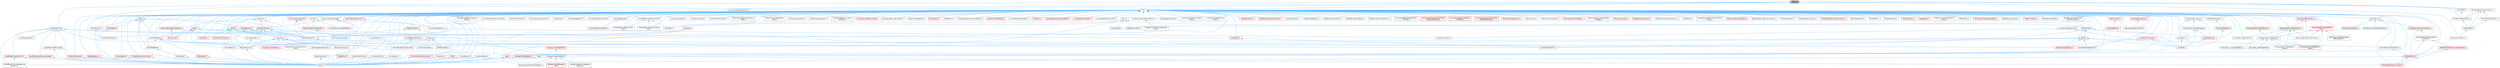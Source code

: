digraph "Folder.h"
{
 // INTERACTIVE_SVG=YES
 // LATEX_PDF_SIZE
  bgcolor="transparent";
  edge [fontname=Helvetica,fontsize=10,labelfontname=Helvetica,labelfontsize=10];
  node [fontname=Helvetica,fontsize=10,shape=box,height=0.2,width=0.4];
  Node1 [id="Node000001",label="Folder.h",height=0.2,width=0.4,color="gray40", fillcolor="grey60", style="filled", fontcolor="black",tooltip=" "];
  Node1 -> Node2 [id="edge1_Node000001_Node000002",dir="back",color="steelblue1",style="solid",tooltip=" "];
  Node2 [id="Node000002",label="Actor.h",height=0.2,width=0.4,color="grey40", fillcolor="white", style="filled",URL="$d0/d43/Actor_8h.html",tooltip=" "];
  Node2 -> Node3 [id="edge2_Node000002_Node000003",dir="back",color="steelblue1",style="solid",tooltip=" "];
  Node3 [id="Node000003",label="AbilityTask_SpawnActor.h",height=0.2,width=0.4,color="grey40", fillcolor="white", style="filled",URL="$dc/d97/AbilityTask__SpawnActor_8h.html",tooltip=" "];
  Node2 -> Node4 [id="edge3_Node000002_Node000004",dir="back",color="steelblue1",style="solid",tooltip=" "];
  Node4 [id="Node000004",label="ActorDescContainerInstance\lCollection.h",height=0.2,width=0.4,color="grey40", fillcolor="white", style="filled",URL="$df/d80/ActorDescContainerInstanceCollection_8h.html",tooltip=" "];
  Node4 -> Node5 [id="edge4_Node000004_Node000005",dir="back",color="steelblue1",style="solid",tooltip=" "];
  Node5 [id="Node000005",label="WorldPartition.h",height=0.2,width=0.4,color="red", fillcolor="#FFF0F0", style="filled",URL="$de/d1e/WorldPartition_8h.html",tooltip=" "];
  Node5 -> Node13 [id="edge5_Node000005_Node000013",dir="back",color="steelblue1",style="solid",tooltip=" "];
  Node13 [id="Node000013",label="WorldPartitionLevelStreaming\lDynamic.h",height=0.2,width=0.4,color="grey40", fillcolor="white", style="filled",URL="$d4/d21/WorldPartitionLevelStreamingDynamic_8h.html",tooltip=" "];
  Node5 -> Node14 [id="edge6_Node000005_Node000014",dir="back",color="steelblue1",style="solid",tooltip=" "];
  Node14 [id="Node000014",label="WorldPartitionRuntimeHash.h",height=0.2,width=0.4,color="red", fillcolor="#FFF0F0", style="filled",URL="$d9/df1/WorldPartitionRuntimeHash_8h.html",tooltip=" "];
  Node4 -> Node23 [id="edge7_Node000004_Node000023",dir="back",color="steelblue1",style="solid",tooltip=" "];
  Node23 [id="Node000023",label="WorldPartitionStreamingGeneration.h",height=0.2,width=0.4,color="red", fillcolor="#FFF0F0", style="filled",URL="$d6/dc5/WorldPartitionStreamingGeneration_8h.html",tooltip=" "];
  Node23 -> Node5 [id="edge8_Node000023_Node000005",dir="back",color="steelblue1",style="solid",tooltip=" "];
  Node23 -> Node14 [id="edge9_Node000023_Node000014",dir="back",color="steelblue1",style="solid",tooltip=" "];
  Node2 -> Node25 [id="edge10_Node000002_Node000025",dir="back",color="steelblue1",style="solid",tooltip=" "];
  Node25 [id="Node000025",label="ActorDescList.h",height=0.2,width=0.4,color="grey40", fillcolor="white", style="filled",URL="$d7/da2/ActorDescList_8h.html",tooltip=" "];
  Node25 -> Node26 [id="edge11_Node000025_Node000026",dir="back",color="steelblue1",style="solid",tooltip=" "];
  Node26 [id="Node000026",label="ActorDescContainer.h",height=0.2,width=0.4,color="red", fillcolor="#FFF0F0", style="filled",URL="$de/df0/ActorDescContainer_8h.html",tooltip=" "];
  Node25 -> Node30 [id="edge12_Node000025_Node000030",dir="back",color="steelblue1",style="solid",tooltip=" "];
  Node30 [id="Node000030",label="ActorDescContainerInstance.h",height=0.2,width=0.4,color="red", fillcolor="#FFF0F0", style="filled",URL="$d0/dd1/ActorDescContainerInstance_8h.html",tooltip=" "];
  Node30 -> Node4 [id="edge13_Node000030_Node000004",dir="back",color="steelblue1",style="solid",tooltip=" "];
  Node30 -> Node5 [id="edge14_Node000030_Node000005",dir="back",color="steelblue1",style="solid",tooltip=" "];
  Node25 -> Node34 [id="edge15_Node000025_Node000034",dir="back",color="steelblue1",style="solid",tooltip=" "];
  Node34 [id="Node000034",label="WorldPartitionClassDescRegistry.h",height=0.2,width=0.4,color="grey40", fillcolor="white", style="filled",URL="$d6/d40/WorldPartitionClassDescRegistry_8h.html",tooltip=" "];
  Node25 -> Node14 [id="edge16_Node000025_Node000014",dir="back",color="steelblue1",style="solid",tooltip=" "];
  Node2 -> Node35 [id="edge17_Node000002_Node000035",dir="back",color="steelblue1",style="solid",tooltip=" "];
  Node35 [id="Node000035",label="ActorDragDropOp.h",height=0.2,width=0.4,color="grey40", fillcolor="white", style="filled",URL="$dd/d1a/ActorDragDropOp_8h.html",tooltip=" "];
  Node35 -> Node36 [id="edge18_Node000035_Node000036",dir="back",color="steelblue1",style="solid",tooltip=" "];
  Node36 [id="Node000036",label="ActorDragDropGraphEdOp.h",height=0.2,width=0.4,color="grey40", fillcolor="white", style="filled",URL="$d0/d9b/ActorDragDropGraphEdOp_8h.html",tooltip=" "];
  Node2 -> Node37 [id="edge19_Node000002_Node000037",dir="back",color="steelblue1",style="solid",tooltip=" "];
  Node37 [id="Node000037",label="ActorElementEditorCopyAnd\lPaste.h",height=0.2,width=0.4,color="grey40", fillcolor="white", style="filled",URL="$d8/dc2/ActorElementEditorCopyAndPaste_8h.html",tooltip=" "];
  Node2 -> Node38 [id="edge20_Node000002_Node000038",dir="back",color="steelblue1",style="solid",tooltip=" "];
  Node38 [id="Node000038",label="AmbientSound.h",height=0.2,width=0.4,color="grey40", fillcolor="white", style="filled",URL="$dd/d28/AmbientSound_8h.html",tooltip=" "];
  Node38 -> Node39 [id="edge21_Node000038_Node000039",dir="back",color="steelblue1",style="solid",tooltip=" "];
  Node39 [id="Node000039",label="Engine.h",height=0.2,width=0.4,color="grey40", fillcolor="white", style="filled",URL="$d1/d34/Public_2Engine_8h.html",tooltip=" "];
  Node2 -> Node40 [id="edge22_Node000002_Node000040",dir="back",color="steelblue1",style="solid",tooltip=" "];
  Node40 [id="Node000040",label="AnimationEditorPreviewActor.h",height=0.2,width=0.4,color="grey40", fillcolor="white", style="filled",URL="$dc/d52/AnimationEditorPreviewActor_8h.html",tooltip=" "];
  Node2 -> Node41 [id="edge23_Node000002_Node000041",dir="back",color="steelblue1",style="solid",tooltip=" "];
  Node41 [id="Node000041",label="BandwidthTestActor.h",height=0.2,width=0.4,color="grey40", fillcolor="white", style="filled",URL="$d9/ddf/BandwidthTestActor_8h.html",tooltip=" "];
  Node2 -> Node42 [id="edge24_Node000002_Node000042",dir="back",color="steelblue1",style="solid",tooltip=" "];
  Node42 [id="Node000042",label="BoundsCopyComponent.h",height=0.2,width=0.4,color="grey40", fillcolor="white", style="filled",URL="$d2/d10/BoundsCopyComponent_8h.html",tooltip=" "];
  Node2 -> Node43 [id="edge25_Node000002_Node000043",dir="back",color="steelblue1",style="solid",tooltip=" "];
  Node43 [id="Node000043",label="Brush.h",height=0.2,width=0.4,color="grey40", fillcolor="white", style="filled",URL="$dc/d90/Brush_8h.html",tooltip=" "];
  Node43 -> Node44 [id="edge26_Node000043_Node000044",dir="back",color="steelblue1",style="solid",tooltip=" "];
  Node44 [id="Node000044",label="BrushShape.h",height=0.2,width=0.4,color="grey40", fillcolor="white", style="filled",URL="$d3/d8e/BrushShape_8h.html",tooltip=" "];
  Node43 -> Node45 [id="edge27_Node000043_Node000045",dir="back",color="steelblue1",style="solid",tooltip=" "];
  Node45 [id="Node000045",label="DlgReferenceTree.h",height=0.2,width=0.4,color="grey40", fillcolor="white", style="filled",URL="$db/dd3/DlgReferenceTree_8h.html",tooltip=" "];
  Node43 -> Node46 [id="edge28_Node000043_Node000046",dir="back",color="steelblue1",style="solid",tooltip=" "];
  Node46 [id="Node000046",label="EditorEngine.h",height=0.2,width=0.4,color="grey40", fillcolor="white", style="filled",URL="$da/d0c/EditorEngine_8h.html",tooltip=" "];
  Node46 -> Node47 [id="edge29_Node000046_Node000047",dir="back",color="steelblue1",style="solid",tooltip=" "];
  Node47 [id="Node000047",label="BookMarkTypeActions.h",height=0.2,width=0.4,color="red", fillcolor="#FFF0F0", style="filled",URL="$d0/d2f/BookMarkTypeActions_8h.html",tooltip=" "];
  Node46 -> Node49 [id="edge30_Node000046_Node000049",dir="back",color="steelblue1",style="solid",tooltip=" "];
  Node49 [id="Node000049",label="Editor.h",height=0.2,width=0.4,color="red", fillcolor="#FFF0F0", style="filled",URL="$de/d6e/Editor_8h.html",tooltip=" "];
  Node49 -> Node47 [id="edge31_Node000049_Node000047",dir="back",color="steelblue1",style="solid",tooltip=" "];
  Node49 -> Node144 [id="edge32_Node000049_Node000144",dir="back",color="steelblue1",style="solid",tooltip=" "];
  Node144 [id="Node000144",label="DisplayClusterObjectRef.h",height=0.2,width=0.4,color="red", fillcolor="#FFF0F0", style="filled",URL="$d9/d87/DisplayClusterObjectRef_8h.html",tooltip=" "];
  Node144 -> Node147 [id="edge33_Node000144_Node000147",dir="back",color="steelblue1",style="solid",tooltip=" "];
  Node147 [id="Node000147",label="DisplayClusterRootActor.h",height=0.2,width=0.4,color="grey40", fillcolor="white", style="filled",URL="$d0/d41/DisplayClusterRootActor_8h.html",tooltip=" "];
  Node147 -> Node148 [id="edge34_Node000147_Node000148",dir="back",color="steelblue1",style="solid",tooltip=" "];
  Node148 [id="Node000148",label="DisplayClusterMoviePipeline\lSettings.h",height=0.2,width=0.4,color="grey40", fillcolor="white", style="filled",URL="$d7/d56/DisplayClusterMoviePipelineSettings_8h.html",tooltip=" "];
  Node147 -> Node149 [id="edge35_Node000147_Node000149",dir="back",color="steelblue1",style="solid",tooltip=" "];
  Node149 [id="Node000149",label="DisplayClusterViewportHelpers.h",height=0.2,width=0.4,color="grey40", fillcolor="white", style="filled",URL="$d6/d8b/DisplayClusterViewportHelpers_8h.html",tooltip=" "];
  Node147 -> Node150 [id="edge36_Node000147_Node000150",dir="back",color="steelblue1",style="solid",tooltip=" "];
  Node150 [id="Node000150",label="IDisplayClusterBlueprint\lAPI.h",height=0.2,width=0.4,color="red", fillcolor="#FFF0F0", style="filled",URL="$d6/dd6/IDisplayClusterBlueprintAPI_8h.html",tooltip=" "];
  Node49 -> Node183 [id="edge37_Node000049_Node000183",dir="back",color="steelblue1",style="solid",tooltip=" "];
  Node183 [id="Node000183",label="ExportTextDragDropOp.h",height=0.2,width=0.4,color="grey40", fillcolor="white", style="filled",URL="$de/d5c/ExportTextDragDropOp_8h.html",tooltip=" "];
  Node49 -> Node184 [id="edge38_Node000049_Node000184",dir="back",color="steelblue1",style="solid",tooltip=" "];
  Node184 [id="Node000184",label="ExternalDirtyActorsTracker.h",height=0.2,width=0.4,color="grey40", fillcolor="white", style="filled",URL="$db/d89/ExternalDirtyActorsTracker_8h.html",tooltip=" "];
  Node184 -> Node5 [id="edge39_Node000184_Node000005",dir="back",color="steelblue1",style="solid",tooltip=" "];
  Node49 -> Node185 [id="edge40_Node000049_Node000185",dir="back",color="steelblue1",style="solid",tooltip=" "];
  Node185 [id="Node000185",label="GameModeInfoCustomizer.h",height=0.2,width=0.4,color="grey40", fillcolor="white", style="filled",URL="$d5/df3/GameModeInfoCustomizer_8h.html",tooltip=" "];
  Node49 -> Node159 [id="edge41_Node000049_Node000159",dir="back",color="steelblue1",style="solid",tooltip=" "];
  Node159 [id="Node000159",label="UnrealEd.h",height=0.2,width=0.4,color="grey40", fillcolor="white", style="filled",URL="$d2/d5f/UnrealEd_8h.html",tooltip=" "];
  Node49 -> Node182 [id="edge42_Node000049_Node000182",dir="back",color="steelblue1",style="solid",tooltip=" "];
  Node182 [id="Node000182",label="UnrealEdSharedPCH.h",height=0.2,width=0.4,color="grey40", fillcolor="white", style="filled",URL="$d1/de6/UnrealEdSharedPCH_8h.html",tooltip=" "];
  Node46 -> Node159 [id="edge43_Node000046_Node000159",dir="back",color="steelblue1",style="solid",tooltip=" "];
  Node46 -> Node265 [id="edge44_Node000046_Node000265",dir="back",color="steelblue1",style="solid",tooltip=" "];
  Node265 [id="Node000265",label="UnrealEdEngine.h",height=0.2,width=0.4,color="red", fillcolor="#FFF0F0", style="filled",URL="$d2/d51/UnrealEdEngine_8h.html",tooltip=" "];
  Node265 -> Node159 [id="edge45_Node000265_Node000159",dir="back",color="steelblue1",style="solid",tooltip=" "];
  Node46 -> Node182 [id="edge46_Node000046_Node000182",dir="back",color="steelblue1",style="solid",tooltip=" "];
  Node43 -> Node39 [id="edge47_Node000043_Node000039",dir="back",color="steelblue1",style="solid",tooltip=" "];
  Node43 -> Node267 [id="edge48_Node000043_Node000267",dir="back",color="steelblue1",style="solid",tooltip=" "];
  Node267 [id="Node000267",label="EngineSharedPCH.h",height=0.2,width=0.4,color="grey40", fillcolor="white", style="filled",URL="$dc/dbb/EngineSharedPCH_8h.html",tooltip=" "];
  Node267 -> Node182 [id="edge49_Node000267_Node000182",dir="back",color="steelblue1",style="solid",tooltip=" "];
  Node43 -> Node268 [id="edge50_Node000043_Node000268",dir="back",color="steelblue1",style="solid",tooltip=" "];
  Node268 [id="Node000268",label="Volume.h",height=0.2,width=0.4,color="red", fillcolor="#FFF0F0", style="filled",URL="$d1/dbd/Volume_8h.html",tooltip=" "];
  Node268 -> Node39 [id="edge51_Node000268_Node000039",dir="back",color="steelblue1",style="solid",tooltip=" "];
  Node268 -> Node267 [id="edge52_Node000268_Node000267",dir="back",color="steelblue1",style="solid",tooltip=" "];
  Node2 -> Node352 [id="edge53_Node000002_Node000352",dir="back",color="steelblue1",style="solid",tooltip=" "];
  Node352 [id="Node000352",label="CableActor.h",height=0.2,width=0.4,color="grey40", fillcolor="white", style="filled",URL="$dd/d5e/CableActor_8h.html",tooltip=" "];
  Node2 -> Node353 [id="edge54_Node000002_Node000353",dir="back",color="steelblue1",style="solid",tooltip=" "];
  Node353 [id="Node000353",label="CacheManagerActor.h",height=0.2,width=0.4,color="grey40", fillcolor="white", style="filled",URL="$d6/d22/CacheManagerActor_8h.html",tooltip=" "];
  Node2 -> Node354 [id="edge55_Node000002_Node000354",dir="back",color="steelblue1",style="solid",tooltip=" "];
  Node354 [id="Node000354",label="CameraActor.h",height=0.2,width=0.4,color="grey40", fillcolor="white", style="filled",URL="$d4/df4/CameraActor_8h.html",tooltip=" "];
  Node354 -> Node39 [id="edge56_Node000354_Node000039",dir="back",color="steelblue1",style="solid",tooltip=" "];
  Node2 -> Node355 [id="edge57_Node000002_Node000355",dir="back",color="steelblue1",style="solid",tooltip=" "];
  Node355 [id="Node000355",label="CameraShakeSourceActor.h",height=0.2,width=0.4,color="grey40", fillcolor="white", style="filled",URL="$d5/d92/CameraShakeSourceActor_8h.html",tooltip=" "];
  Node2 -> Node356 [id="edge58_Node000002_Node000356",dir="back",color="steelblue1",style="solid",tooltip=" "];
  Node356 [id="Node000356",label="ChaosDeformableCollisions\lActor.h",height=0.2,width=0.4,color="grey40", fillcolor="white", style="filled",URL="$d2/dce/ChaosDeformableCollisionsActor_8h.html",tooltip=" "];
  Node2 -> Node357 [id="edge59_Node000002_Node000357",dir="back",color="steelblue1",style="solid",tooltip=" "];
  Node357 [id="Node000357",label="ChaosDeformableConstraints\lActor.h",height=0.2,width=0.4,color="grey40", fillcolor="white", style="filled",URL="$d0/dd2/ChaosDeformableConstraintsActor_8h.html",tooltip=" "];
  Node2 -> Node358 [id="edge60_Node000002_Node000358",dir="back",color="steelblue1",style="solid",tooltip=" "];
  Node358 [id="Node000358",label="ChaosDeformableSolverActor.h",height=0.2,width=0.4,color="grey40", fillcolor="white", style="filled",URL="$d2/de9/ChaosDeformableSolverActor_8h.html",tooltip=" "];
  Node358 -> Node356 [id="edge61_Node000358_Node000356",dir="back",color="steelblue1",style="solid",tooltip=" "];
  Node358 -> Node357 [id="edge62_Node000358_Node000357",dir="back",color="steelblue1",style="solid",tooltip=" "];
  Node358 -> Node359 [id="edge63_Node000358_Node000359",dir="back",color="steelblue1",style="solid",tooltip=" "];
  Node359 [id="Node000359",label="FleshActor.h",height=0.2,width=0.4,color="grey40", fillcolor="white", style="filled",URL="$d1/d7e/FleshActor_8h.html",tooltip=" "];
  Node2 -> Node360 [id="edge64_Node000002_Node000360",dir="back",color="steelblue1",style="solid",tooltip=" "];
  Node360 [id="Node000360",label="Character.h",height=0.2,width=0.4,color="grey40", fillcolor="white", style="filled",URL="$db/dc7/Character_8h.html",tooltip=" "];
  Node360 -> Node361 [id="edge65_Node000360_Node000361",dir="back",color="steelblue1",style="solid",tooltip=" "];
  Node361 [id="Node000361",label="ArchVisCharacter.h",height=0.2,width=0.4,color="grey40", fillcolor="white", style="filled",URL="$d3/d2b/ArchVisCharacter_8h.html",tooltip=" "];
  Node360 -> Node362 [id="edge66_Node000360_Node000362",dir="back",color="steelblue1",style="solid",tooltip=" "];
  Node362 [id="Node000362",label="EQSTestingPawn.h",height=0.2,width=0.4,color="grey40", fillcolor="white", style="filled",URL="$de/d48/EQSTestingPawn_8h.html",tooltip=" "];
  Node360 -> Node363 [id="edge67_Node000360_Node000363",dir="back",color="steelblue1",style="solid",tooltip=" "];
  Node363 [id="Node000363",label="EngineMinimal.h",height=0.2,width=0.4,color="grey40", fillcolor="white", style="filled",URL="$d0/d2c/EngineMinimal_8h.html",tooltip=" "];
  Node363 -> Node39 [id="edge68_Node000363_Node000039",dir="back",color="steelblue1",style="solid",tooltip=" "];
  Node2 -> Node364 [id="edge69_Node000002_Node000364",dir="back",color="steelblue1",style="solid",tooltip=" "];
  Node364 [id="Node000364",label="CinematicExporter.h",height=0.2,width=0.4,color="grey40", fillcolor="white", style="filled",URL="$d8/d3d/CinematicExporter_8h.html",tooltip=" "];
  Node2 -> Node365 [id="edge70_Node000002_Node000365",dir="back",color="steelblue1",style="solid",tooltip=" "];
  Node365 [id="Node000365",label="ClusterUnionActor.h",height=0.2,width=0.4,color="grey40", fillcolor="white", style="filled",URL="$d5/d54/ClusterUnionActor_8h.html",tooltip=" "];
  Node2 -> Node366 [id="edge71_Node000002_Node000366",dir="back",color="steelblue1",style="solid",tooltip=" "];
  Node366 [id="Node000366",label="ComponentEditorUtils.h",height=0.2,width=0.4,color="grey40", fillcolor="white", style="filled",URL="$d0/d4b/ComponentEditorUtils_8h.html",tooltip=" "];
  Node366 -> Node367 [id="edge72_Node000366_Node000367",dir="back",color="steelblue1",style="solid",tooltip=" "];
  Node367 [id="Node000367",label="PackedLevelActor.h",height=0.2,width=0.4,color="grey40", fillcolor="white", style="filled",URL="$d7/dfa/PackedLevelActor_8h.html",tooltip=" "];
  Node366 -> Node159 [id="edge73_Node000366_Node000159",dir="back",color="steelblue1",style="solid",tooltip=" "];
  Node2 -> Node368 [id="edge74_Node000002_Node000368",dir="back",color="steelblue1",style="solid",tooltip=" "];
  Node368 [id="Node000368",label="ComponentVisualizer.h",height=0.2,width=0.4,color="grey40", fillcolor="white", style="filled",URL="$d3/d9b/ComponentVisualizer_8h.html",tooltip=" "];
  Node368 -> Node369 [id="edge75_Node000368_Node000369",dir="back",color="steelblue1",style="solid",tooltip=" "];
  Node369 [id="Node000369",label="ComponentVisualizerManager.h",height=0.2,width=0.4,color="grey40", fillcolor="white", style="filled",URL="$d5/d81/ComponentVisualizerManager_8h.html",tooltip=" "];
  Node369 -> Node159 [id="edge76_Node000369_Node000159",dir="back",color="steelblue1",style="solid",tooltip=" "];
  Node369 -> Node265 [id="edge77_Node000369_Node000265",dir="back",color="steelblue1",style="solid",tooltip=" "];
  Node368 -> Node159 [id="edge78_Node000368_Node000159",dir="back",color="steelblue1",style="solid",tooltip=" "];
  Node368 -> Node265 [id="edge79_Node000368_Node000265",dir="back",color="steelblue1",style="solid",tooltip=" "];
  Node2 -> Node370 [id="edge80_Node000002_Node000370",dir="back",color="steelblue1",style="solid",tooltip=" "];
  Node370 [id="Node000370",label="ControlPointMeshActor.h",height=0.2,width=0.4,color="grey40", fillcolor="white", style="filled",URL="$d8/db7/ControlPointMeshActor_8h.html",tooltip=" "];
  Node2 -> Node371 [id="edge81_Node000002_Node000371",dir="back",color="steelblue1",style="solid",tooltip=" "];
  Node371 [id="Node000371",label="Controller.h",height=0.2,width=0.4,color="grey40", fillcolor="white", style="filled",URL="$de/d4a/Controller_8h.html",tooltip=" "];
  Node371 -> Node372 [id="edge82_Node000371_Node000372",dir="back",color="steelblue1",style="solid",tooltip=" "];
  Node372 [id="Node000372",label="AIController.h",height=0.2,width=0.4,color="red", fillcolor="#FFF0F0", style="filled",URL="$d7/dd8/AIController_8h.html",tooltip=" "];
  Node371 -> Node363 [id="edge83_Node000371_Node000363",dir="back",color="steelblue1",style="solid",tooltip=" "];
  Node371 -> Node267 [id="edge84_Node000371_Node000267",dir="back",color="steelblue1",style="solid",tooltip=" "];
  Node371 -> Node375 [id="edge85_Node000371_Node000375",dir="back",color="steelblue1",style="solid",tooltip=" "];
  Node375 [id="Node000375",label="PlayerController.h",height=0.2,width=0.4,color="red", fillcolor="#FFF0F0", style="filled",URL="$db/db4/PlayerController_8h.html",tooltip=" "];
  Node375 -> Node760 [id="edge86_Node000375_Node000760",dir="back",color="steelblue1",style="solid",tooltip=" "];
  Node760 [id="Node000760",label="DemoNetDriver.h",height=0.2,width=0.4,color="grey40", fillcolor="white", style="filled",URL="$df/df9/DemoNetDriver_8h.html",tooltip=" "];
  Node375 -> Node363 [id="edge87_Node000375_Node000363",dir="back",color="steelblue1",style="solid",tooltip=" "];
  Node375 -> Node267 [id="edge88_Node000375_Node000267",dir="back",color="steelblue1",style="solid",tooltip=" "];
  Node375 -> Node761 [id="edge89_Node000375_Node000761",dir="back",color="steelblue1",style="solid",tooltip=" "];
  Node761 [id="Node000761",label="GameModeBase.h",height=0.2,width=0.4,color="grey40", fillcolor="white", style="filled",URL="$d2/d5b/GameModeBase_8h.html",tooltip=" "];
  Node761 -> Node363 [id="edge90_Node000761_Node000363",dir="back",color="steelblue1",style="solid",tooltip=" "];
  Node761 -> Node762 [id="edge91_Node000761_Node000762",dir="back",color="steelblue1",style="solid",tooltip=" "];
  Node762 [id="Node000762",label="GameMode.h",height=0.2,width=0.4,color="red", fillcolor="#FFF0F0", style="filled",URL="$d1/de8/GameMode_8h.html",tooltip=" "];
  Node762 -> Node39 [id="edge92_Node000762_Node000039",dir="back",color="steelblue1",style="solid",tooltip=" "];
  Node761 -> Node185 [id="edge93_Node000761_Node000185",dir="back",color="steelblue1",style="solid",tooltip=" "];
  Node761 -> Node764 [id="edge94_Node000761_Node000764",dir="back",color="steelblue1",style="solid",tooltip=" "];
  Node764 [id="Node000764",label="GameStateBase.h",height=0.2,width=0.4,color="grey40", fillcolor="white", style="filled",URL="$dd/db9/GameStateBase_8h.html",tooltip=" "];
  Node764 -> Node765 [id="edge95_Node000764_Node000765",dir="back",color="steelblue1",style="solid",tooltip=" "];
  Node765 [id="Node000765",label="GameState.h",height=0.2,width=0.4,color="grey40", fillcolor="white", style="filled",URL="$dc/db4/GameState_8h.html",tooltip=" "];
  Node765 -> Node39 [id="edge96_Node000765_Node000039",dir="back",color="steelblue1",style="solid",tooltip=" "];
  Node375 -> Node766 [id="edge97_Node000375_Node000766",dir="back",color="steelblue1",style="solid",tooltip=" "];
  Node766 [id="Node000766",label="GameplayStatics.h",height=0.2,width=0.4,color="grey40", fillcolor="white", style="filled",URL="$d9/dc8/GameplayStatics_8h.html",tooltip=" "];
  Node766 -> Node363 [id="edge98_Node000766_Node000363",dir="back",color="steelblue1",style="solid",tooltip=" "];
  Node2 -> Node768 [id="edge99_Node000002_Node000768",dir="back",color="steelblue1",style="solid",tooltip=" "];
  Node768 [id="Node000768",label="DecalActor.h",height=0.2,width=0.4,color="grey40", fillcolor="white", style="filled",URL="$d2/d2d/DecalActor_8h.html",tooltip=" "];
  Node768 -> Node39 [id="edge100_Node000768_Node000039",dir="back",color="steelblue1",style="solid",tooltip=" "];
  Node2 -> Node769 [id="edge101_Node000002_Node000769",dir="back",color="steelblue1",style="solid",tooltip=" "];
  Node769 [id="Node000769",label="DefaultLevelSequenceInstance\lData.h",height=0.2,width=0.4,color="grey40", fillcolor="white", style="filled",URL="$d0/d8b/DefaultLevelSequenceInstanceData_8h.html",tooltip=" "];
  Node2 -> Node760 [id="edge102_Node000002_Node000760",dir="back",color="steelblue1",style="solid",tooltip=" "];
  Node2 -> Node770 [id="edge103_Node000002_Node000770",dir="back",color="steelblue1",style="solid",tooltip=" "];
  Node770 [id="Node000770",label="DisplayClusterLightCardActor.h",height=0.2,width=0.4,color="grey40", fillcolor="white", style="filled",URL="$d5/dc7/DisplayClusterLightCardActor_8h.html",tooltip=" "];
  Node770 -> Node771 [id="edge104_Node000770_Node000771",dir="back",color="steelblue1",style="solid",tooltip=" "];
  Node771 [id="Node000771",label="DisplayClusterChromakeyCard\lActor.h",height=0.2,width=0.4,color="grey40", fillcolor="white", style="filled",URL="$d4/dc3/DisplayClusterChromakeyCardActor_8h.html",tooltip=" "];
  Node2 -> Node147 [id="edge105_Node000002_Node000147",dir="back",color="steelblue1",style="solid",tooltip=" "];
  Node2 -> Node772 [id="edge106_Node000002_Node000772",dir="back",color="steelblue1",style="solid",tooltip=" "];
  Node772 [id="Node000772",label="DisplayClusterTestPatterns\lActor.h",height=0.2,width=0.4,color="grey40", fillcolor="white", style="filled",URL="$d0/dac/DisplayClusterTestPatternsActor_8h.html",tooltip=" "];
  Node2 -> Node45 [id="edge107_Node000002_Node000045",dir="back",color="steelblue1",style="solid",tooltip=" "];
  Node2 -> Node773 [id="edge108_Node000002_Node000773",dir="back",color="steelblue1",style="solid",tooltip=" "];
  Node773 [id="Node000773",label="DocumentationActor.h",height=0.2,width=0.4,color="grey40", fillcolor="white", style="filled",URL="$d0/dc6/DocumentationActor_8h.html",tooltip=" "];
  Node2 -> Node774 [id="edge109_Node000002_Node000774",dir="back",color="steelblue1",style="solid",tooltip=" "];
  Node774 [id="Node000774",label="EditorActorSubsystem.h",height=0.2,width=0.4,color="grey40", fillcolor="white", style="filled",URL="$d8/db1/EditorActorSubsystem_8h.html",tooltip=" "];
  Node2 -> Node46 [id="edge110_Node000002_Node000046",dir="back",color="steelblue1",style="solid",tooltip=" "];
  Node2 -> Node775 [id="edge111_Node000002_Node000775",dir="back",color="steelblue1",style="solid",tooltip=" "];
  Node775 [id="Node000775",label="Emitter.h",height=0.2,width=0.4,color="grey40", fillcolor="white", style="filled",URL="$da/d24/Emitter_8h.html",tooltip=" "];
  Node775 -> Node776 [id="edge112_Node000775_Node000776",dir="back",color="steelblue1",style="solid",tooltip=" "];
  Node776 [id="Node000776",label="EmitterCameraLensEffectBase.h",height=0.2,width=0.4,color="grey40", fillcolor="white", style="filled",URL="$d5/d54/EmitterCameraLensEffectBase_8h.html",tooltip=" "];
  Node775 -> Node709 [id="edge113_Node000775_Node000709",dir="back",color="steelblue1",style="solid",tooltip=" "];
  Node709 [id="Node000709",label="ParticleSystemComponent.h",height=0.2,width=0.4,color="red", fillcolor="#FFF0F0", style="filled",URL="$d4/d17/ParticleSystemComponent_8h.html",tooltip=" "];
  Node709 -> Node363 [id="edge114_Node000709_Node000363",dir="back",color="steelblue1",style="solid",tooltip=" "];
  Node709 -> Node710 [id="edge115_Node000709_Node000710",dir="back",color="steelblue1",style="solid",tooltip=" "];
  Node710 [id="Node000710",label="ParticleEventManager.h",height=0.2,width=0.4,color="grey40", fillcolor="white", style="filled",URL="$dc/df9/ParticleEventManager_8h.html",tooltip=" "];
  Node2 -> Node363 [id="edge116_Node000002_Node000363",dir="back",color="steelblue1",style="solid",tooltip=" "];
  Node2 -> Node267 [id="edge117_Node000002_Node000267",dir="back",color="steelblue1",style="solid",tooltip=" "];
  Node2 -> Node283 [id="edge118_Node000002_Node000283",dir="back",color="steelblue1",style="solid",tooltip=" "];
  Node283 [id="Node000283",label="EngineUtils.h",height=0.2,width=0.4,color="grey40", fillcolor="white", style="filled",URL="$d4/d61/EngineUtils_8h.html",tooltip=" "];
  Node283 -> Node284 [id="edge119_Node000283_Node000284",dir="back",color="steelblue1",style="solid",tooltip=" "];
  Node284 [id="Node000284",label="DisplayClusterHelpers.h",height=0.2,width=0.4,color="red", fillcolor="#FFF0F0", style="filled",URL="$da/dda/DisplayClusterHelpers_8h.html",tooltip=" "];
  Node283 -> Node144 [id="edge120_Node000283_Node000144",dir="back",color="steelblue1",style="solid",tooltip=" "];
  Node283 -> Node39 [id="edge121_Node000283_Node000039",dir="back",color="steelblue1",style="solid",tooltip=" "];
  Node283 -> Node286 [id="edge122_Node000283_Node000286",dir="back",color="steelblue1",style="solid",tooltip=" "];
  Node286 [id="Node000286",label="IDisplayClusterDisplayDevice\lProxy.h",height=0.2,width=0.4,color="grey40", fillcolor="white", style="filled",URL="$dd/d48/IDisplayClusterDisplayDeviceProxy_8h.html",tooltip=" "];
  Node283 -> Node287 [id="edge123_Node000283_Node000287",dir="back",color="steelblue1",style="solid",tooltip=" "];
  Node287 [id="Node000287",label="LandscapeSplineProxies.h",height=0.2,width=0.4,color="grey40", fillcolor="white", style="filled",URL="$d6/d6f/LandscapeSplineProxies_8h.html",tooltip=" "];
  Node283 -> Node288 [id="edge124_Node000283_Node000288",dir="back",color="steelblue1",style="solid",tooltip=" "];
  Node288 [id="Node000288",label="PawnIterator.h",height=0.2,width=0.4,color="grey40", fillcolor="white", style="filled",URL="$d3/d9c/PawnIterator_8h.html",tooltip=" "];
  Node283 -> Node289 [id="edge125_Node000283_Node000289",dir="back",color="steelblue1",style="solid",tooltip=" "];
  Node289 [id="Node000289",label="Texture2DArray.cpp",height=0.2,width=0.4,color="grey40", fillcolor="white", style="filled",URL="$d7/d13/Texture2DArray_8cpp.html",tooltip=" "];
  Node2 -> Node777 [id="edge126_Node000002_Node000777",dir="back",color="steelblue1",style="solid",tooltip=" "];
  Node777 [id="Node000777",label="EnvQueryGenerator_Actors\lOfClass.h",height=0.2,width=0.4,color="grey40", fillcolor="white", style="filled",URL="$d7/d2e/EnvQueryGenerator__ActorsOfClass_8h.html",tooltip=" "];
  Node2 -> Node183 [id="edge127_Node000002_Node000183",dir="back",color="steelblue1",style="solid",tooltip=" "];
  Node2 -> Node184 [id="edge128_Node000002_Node000184",dir="back",color="steelblue1",style="solid",tooltip=" "];
  Node2 -> Node359 [id="edge129_Node000002_Node000359",dir="back",color="steelblue1",style="solid",tooltip=" "];
  Node2 -> Node761 [id="edge130_Node000002_Node000761",dir="back",color="steelblue1",style="solid",tooltip=" "];
  Node2 -> Node778 [id="edge131_Node000002_Node000778",dir="back",color="steelblue1",style="solid",tooltip=" "];
  Node778 [id="Node000778",label="GameSession.h",height=0.2,width=0.4,color="grey40", fillcolor="white", style="filled",URL="$d1/d7f/GameSession_8h.html",tooltip=" "];
  Node778 -> Node39 [id="edge132_Node000778_Node000039",dir="back",color="steelblue1",style="solid",tooltip=" "];
  Node2 -> Node764 [id="edge133_Node000002_Node000764",dir="back",color="steelblue1",style="solid",tooltip=" "];
  Node2 -> Node779 [id="edge134_Node000002_Node000779",dir="back",color="steelblue1",style="solid",tooltip=" "];
  Node779 [id="Node000779",label="GameplayAbilityTargetActor.h",height=0.2,width=0.4,color="grey40", fillcolor="white", style="filled",URL="$d7/d35/GameplayAbilityTargetActor_8h.html",tooltip=" "];
  Node779 -> Node780 [id="edge135_Node000779_Node000780",dir="back",color="steelblue1",style="solid",tooltip=" "];
  Node780 [id="Node000780",label="AbilityTask_VisualizeTargeting.h",height=0.2,width=0.4,color="grey40", fillcolor="white", style="filled",URL="$df/dbd/AbilityTask__VisualizeTargeting_8h.html",tooltip=" "];
  Node779 -> Node781 [id="edge136_Node000779_Node000781",dir="back",color="steelblue1",style="solid",tooltip=" "];
  Node781 [id="Node000781",label="AbilityTask_WaitTargetData.h",height=0.2,width=0.4,color="grey40", fillcolor="white", style="filled",URL="$d2/d40/AbilityTask__WaitTargetData_8h.html",tooltip=" "];
  Node779 -> Node782 [id="edge137_Node000779_Node000782",dir="back",color="steelblue1",style="solid",tooltip=" "];
  Node782 [id="Node000782",label="GameplayAbilityTargetActor\l_Radius.h",height=0.2,width=0.4,color="grey40", fillcolor="white", style="filled",URL="$da/d31/GameplayAbilityTargetActor__Radius_8h.html",tooltip=" "];
  Node779 -> Node783 [id="edge138_Node000779_Node000783",dir="back",color="steelblue1",style="solid",tooltip=" "];
  Node783 [id="Node000783",label="GameplayAbilityTargetActor\l_Trace.h",height=0.2,width=0.4,color="red", fillcolor="#FFF0F0", style="filled",URL="$d6/d1b/GameplayAbilityTargetActor__Trace_8h.html",tooltip=" "];
  Node2 -> Node787 [id="edge139_Node000002_Node000787",dir="back",color="steelblue1",style="solid",tooltip=" "];
  Node787 [id="Node000787",label="GameplayAbilityTargetData\lFilter.h",height=0.2,width=0.4,color="red", fillcolor="#FFF0F0", style="filled",URL="$d5/d2f/GameplayAbilityTargetDataFilter_8h.html",tooltip=" "];
  Node787 -> Node788 [id="edge140_Node000787_Node000788",dir="back",color="steelblue1",style="solid",tooltip=" "];
  Node788 [id="Node000788",label="AbilityAsync_WaitGameplay\lEffectApplied.h",height=0.2,width=0.4,color="grey40", fillcolor="white", style="filled",URL="$dd/d1a/AbilityAsync__WaitGameplayEffectApplied_8h.html",tooltip=" "];
  Node787 -> Node789 [id="edge141_Node000787_Node000789",dir="back",color="steelblue1",style="solid",tooltip=" "];
  Node789 [id="Node000789",label="AbilitySystemBlueprintLibrary.h",height=0.2,width=0.4,color="grey40", fillcolor="white", style="filled",URL="$d5/dd6/AbilitySystemBlueprintLibrary_8h.html",tooltip=" "];
  Node787 -> Node779 [id="edge142_Node000787_Node000779",dir="back",color="steelblue1",style="solid",tooltip=" "];
  Node787 -> Node783 [id="edge143_Node000787_Node000783",dir="back",color="steelblue1",style="solid",tooltip=" "];
  Node2 -> Node793 [id="edge144_Node000002_Node000793",dir="back",color="steelblue1",style="solid",tooltip=" "];
  Node793 [id="Node000793",label="GameplayAbilityTargetTypes.h",height=0.2,width=0.4,color="red", fillcolor="#FFF0F0", style="filled",URL="$d8/dd1/GameplayAbilityTargetTypes_8h.html",tooltip=" "];
  Node793 -> Node789 [id="edge145_Node000793_Node000789",dir="back",color="steelblue1",style="solid",tooltip=" "];
  Node793 -> Node3 [id="edge146_Node000793_Node000003",dir="back",color="steelblue1",style="solid",tooltip=" "];
  Node793 -> Node779 [id="edge147_Node000793_Node000779",dir="back",color="steelblue1",style="solid",tooltip=" "];
  Node793 -> Node782 [id="edge148_Node000793_Node000782",dir="back",color="steelblue1",style="solid",tooltip=" "];
  Node793 -> Node783 [id="edge149_Node000793_Node000783",dir="back",color="steelblue1",style="solid",tooltip=" "];
  Node2 -> Node841 [id="edge150_Node000002_Node000841",dir="back",color="steelblue1",style="solid",tooltip=" "];
  Node841 [id="Node000841",label="GameplayAbilityWorldReticle.h",height=0.2,width=0.4,color="red", fillcolor="#FFF0F0", style="filled",URL="$db/dd7/GameplayAbilityWorldReticle_8h.html",tooltip=" "];
  Node841 -> Node779 [id="edge151_Node000841_Node000779",dir="back",color="steelblue1",style="solid",tooltip=" "];
  Node2 -> Node843 [id="edge152_Node000002_Node000843",dir="back",color="steelblue1",style="solid",tooltip=" "];
  Node843 [id="Node000843",label="GameplayCueNotify_Actor.h",height=0.2,width=0.4,color="red", fillcolor="#FFF0F0", style="filled",URL="$df/d91/GameplayCueNotify__Actor_8h.html",tooltip=" "];
  Node2 -> Node846 [id="edge153_Node000002_Node000846",dir="back",color="steelblue1",style="solid",tooltip=" "];
  Node846 [id="Node000846",label="GameplayEffectTypes.h",height=0.2,width=0.4,color="red", fillcolor="#FFF0F0", style="filled",URL="$d7/d59/GameplayEffectTypes_8h.html",tooltip=" "];
  Node846 -> Node788 [id="edge154_Node000846_Node000788",dir="back",color="steelblue1",style="solid",tooltip=" "];
  Node846 -> Node789 [id="edge155_Node000846_Node000789",dir="back",color="steelblue1",style="solid",tooltip=" "];
  Node846 -> Node793 [id="edge156_Node000846_Node000793",dir="back",color="steelblue1",style="solid",tooltip=" "];
  Node2 -> Node766 [id="edge157_Node000002_Node000766",dir="back",color="steelblue1",style="solid",tooltip=" "];
  Node2 -> Node878 [id="edge158_Node000002_Node000878",dir="back",color="steelblue1",style="solid",tooltip=" "];
  Node878 [id="Node000878",label="GameplayTask_SpawnActor.h",height=0.2,width=0.4,color="grey40", fillcolor="white", style="filled",URL="$de/d1d/GameplayTask__SpawnActor_8h.html",tooltip=" "];
  Node2 -> Node879 [id="edge159_Node000002_Node000879",dir="back",color="steelblue1",style="solid",tooltip=" "];
  Node879 [id="Node000879",label="GenericSmartObject.h",height=0.2,width=0.4,color="grey40", fillcolor="white", style="filled",URL="$db/dd3/GenericSmartObject_8h.html",tooltip=" "];
  Node2 -> Node880 [id="edge160_Node000002_Node000880",dir="back",color="steelblue1",style="solid",tooltip=" "];
  Node880 [id="Node000880",label="GenericTeamAgentInterface.h",height=0.2,width=0.4,color="red", fillcolor="#FFF0F0", style="filled",URL="$de/dd7/GenericTeamAgentInterface_8h.html",tooltip=" "];
  Node880 -> Node372 [id="edge161_Node000880_Node000372",dir="back",color="steelblue1",style="solid",tooltip=" "];
  Node2 -> Node906 [id="edge162_Node000002_Node000906",dir="back",color="steelblue1",style="solid",tooltip=" "];
  Node906 [id="Node000906",label="GraphEditor.h",height=0.2,width=0.4,color="red", fillcolor="#FFF0F0", style="filled",URL="$dc/dc5/GraphEditor_8h.html",tooltip=" "];
  Node906 -> Node182 [id="edge163_Node000906_Node000182",dir="back",color="steelblue1",style="solid",tooltip=" "];
  Node2 -> Node971 [id="edge164_Node000002_Node000971",dir="back",color="steelblue1",style="solid",tooltip=" "];
  Node971 [id="Node000971",label="GroomActor.h",height=0.2,width=0.4,color="red", fillcolor="#FFF0F0", style="filled",URL="$d6/de0/GroomActor_8h.html",tooltip=" "];
  Node2 -> Node973 [id="edge165_Node000002_Node000973",dir="back",color="steelblue1",style="solid",tooltip=" "];
  Node973 [id="Node000973",label="GroupActor.h",height=0.2,width=0.4,color="grey40", fillcolor="white", style="filled",URL="$da/dd2/GroupActor_8h.html",tooltip=" "];
  Node973 -> Node159 [id="edge166_Node000973_Node000159",dir="back",color="steelblue1",style="solid",tooltip=" "];
  Node2 -> Node974 [id="edge167_Node000002_Node000974",dir="back",color="steelblue1",style="solid",tooltip=" "];
  Node974 [id="Node000974",label="HLODActor.h",height=0.2,width=0.4,color="grey40", fillcolor="white", style="filled",URL="$d7/d35/HLODActor_8h.html",tooltip=" "];
  Node2 -> Node975 [id="edge168_Node000002_Node000975",dir="back",color="steelblue1",style="solid",tooltip=" "];
  Node975 [id="Node000975",label="HUD.h",height=0.2,width=0.4,color="red", fillcolor="#FFF0F0", style="filled",URL="$d0/d0b/HUD_8h.html",tooltip=" "];
  Node975 -> Node39 [id="edge169_Node000975_Node000039",dir="back",color="steelblue1",style="solid",tooltip=" "];
  Node2 -> Node978 [id="edge170_Node000002_Node000978",dir="back",color="steelblue1",style="solid",tooltip=" "];
  Node978 [id="Node000978",label="HeterogeneousVolumeInterface.h",height=0.2,width=0.4,color="grey40", fillcolor="white", style="filled",URL="$d3/de3/HeterogeneousVolumeInterface_8h.html",tooltip=" "];
  Node2 -> Node979 [id="edge171_Node000002_Node000979",dir="back",color="steelblue1",style="solid",tooltip=" "];
  Node979 [id="Node000979",label="Info.h",height=0.2,width=0.4,color="red", fillcolor="#FFF0F0", style="filled",URL="$d3/d00/Info_8h.html",tooltip=" "];
  Node979 -> Node39 [id="edge172_Node000979_Node000039",dir="back",color="steelblue1",style="solid",tooltip=" "];
  Node979 -> Node267 [id="edge173_Node000979_Node000267",dir="back",color="steelblue1",style="solid",tooltip=" "];
  Node979 -> Node761 [id="edge174_Node000979_Node000761",dir="back",color="steelblue1",style="solid",tooltip=" "];
  Node979 -> Node778 [id="edge175_Node000979_Node000778",dir="back",color="steelblue1",style="solid",tooltip=" "];
  Node979 -> Node764 [id="edge176_Node000979_Node000764",dir="back",color="steelblue1",style="solid",tooltip=" "];
  Node979 -> Node984 [id="edge177_Node000979_Node000984",dir="back",color="steelblue1",style="solid",tooltip=" "];
  Node984 [id="Node000984",label="PlayerState.h",height=0.2,width=0.4,color="red", fillcolor="#FFF0F0", style="filled",URL="$d4/d0c/PlayerState_8h.html",tooltip=" "];
  Node984 -> Node39 [id="edge178_Node000984_Node000039",dir="back",color="steelblue1",style="solid",tooltip=" "];
  Node979 -> Node281 [id="edge179_Node000979_Node000281",dir="back",color="steelblue1",style="solid",tooltip=" "];
  Node281 [id="Node000281",label="WorldSettings.h",height=0.2,width=0.4,color="red", fillcolor="#FFF0F0", style="filled",URL="$dd/d74/WorldSettings_8h.html",tooltip=" "];
  Node281 -> Node39 [id="edge180_Node000281_Node000039",dir="back",color="steelblue1",style="solid",tooltip=" "];
  Node281 -> Node267 [id="edge181_Node000281_Node000267",dir="back",color="steelblue1",style="solid",tooltip=" "];
  Node281 -> Node283 [id="edge182_Node000281_Node000283",dir="back",color="steelblue1",style="solid",tooltip=" "];
  Node2 -> Node1000 [id="edge183_Node000002_Node001000",dir="back",color="steelblue1",style="solid",tooltip=" "];
  Node1000 [id="Node001000",label="InteractiveToolObjects.h",height=0.2,width=0.4,color="red", fillcolor="#FFF0F0", style="filled",URL="$d6/d81/InteractiveToolObjects_8h.html",tooltip=" "];
  Node2 -> Node1007 [id="edge184_Node000002_Node001007",dir="back",color="steelblue1",style="solid",tooltip=" "];
  Node1007 [id="Node001007",label="KismetEditorUtilities.h",height=0.2,width=0.4,color="red", fillcolor="#FFF0F0", style="filled",URL="$d4/d72/KismetEditorUtilities_8h.html",tooltip=" "];
  Node1007 -> Node185 [id="edge185_Node001007_Node000185",dir="back",color="steelblue1",style="solid",tooltip=" "];
  Node2 -> Node912 [id="edge186_Node000002_Node000912",dir="back",color="steelblue1",style="solid",tooltip=" "];
  Node912 [id="Node000912",label="KismetNodeInfoContext.h",height=0.2,width=0.4,color="grey40", fillcolor="white", style="filled",URL="$d3/dfc/KismetNodeInfoContext_8h.html",tooltip=" "];
  Node2 -> Node668 [id="edge187_Node000002_Node000668",dir="back",color="steelblue1",style="solid",tooltip=" "];
  Node668 [id="Node000668",label="LODActor.h",height=0.2,width=0.4,color="red", fillcolor="#FFF0F0", style="filled",URL="$df/de0/LODActor_8h.html",tooltip=" "];
  Node2 -> Node1009 [id="edge188_Node000002_Node001009",dir="back",color="steelblue1",style="solid",tooltip=" "];
  Node1009 [id="Node001009",label="LandscapeBlueprintBrushBase.h",height=0.2,width=0.4,color="red", fillcolor="#FFF0F0", style="filled",URL="$d5/de5/LandscapeBlueprintBrushBase_8h.html",tooltip=" "];
  Node2 -> Node1010 [id="edge189_Node000002_Node001010",dir="back",color="steelblue1",style="solid",tooltip=" "];
  Node1010 [id="Node001010",label="LandscapeGizmoActor.h",height=0.2,width=0.4,color="red", fillcolor="#FFF0F0", style="filled",URL="$d5/d41/LandscapeGizmoActor_8h.html",tooltip=" "];
  Node2 -> Node1012 [id="edge190_Node000002_Node001012",dir="back",color="steelblue1",style="solid",tooltip=" "];
  Node1012 [id="Node001012",label="LandscapeMeshProxyActor.h",height=0.2,width=0.4,color="grey40", fillcolor="white", style="filled",URL="$d9/d7e/LandscapeMeshProxyActor_8h.html",tooltip=" "];
  Node2 -> Node442 [id="edge191_Node000002_Node000442",dir="back",color="steelblue1",style="solid",tooltip=" "];
  Node442 [id="Node000442",label="LandscapeProxy.h",height=0.2,width=0.4,color="red", fillcolor="#FFF0F0", style="filled",URL="$db/dae/LandscapeProxy_8h.html",tooltip=" "];
  Node2 -> Node1013 [id="edge192_Node000002_Node001013",dir="back",color="steelblue1",style="solid",tooltip=" "];
  Node1013 [id="Node001013",label="LandscapeSplineActor.h",height=0.2,width=0.4,color="grey40", fillcolor="white", style="filled",URL="$d8/d09/LandscapeSplineActor_8h.html",tooltip=" "];
  Node2 -> Node1014 [id="edge193_Node000002_Node001014",dir="back",color="steelblue1",style="solid",tooltip=" "];
  Node1014 [id="Node001014",label="LevelBounds.h",height=0.2,width=0.4,color="grey40", fillcolor="white", style="filled",URL="$d8/d37/LevelBounds_8h.html",tooltip=" "];
  Node1014 -> Node39 [id="edge194_Node001014_Node000039",dir="back",color="steelblue1",style="solid",tooltip=" "];
  Node2 -> Node168 [id="edge195_Node000002_Node000168",dir="back",color="steelblue1",style="solid",tooltip=" "];
  Node168 [id="Node000168",label="LevelEditorViewport.h",height=0.2,width=0.4,color="red", fillcolor="#FFF0F0", style="filled",URL="$d4/ddf/LevelEditorViewport_8h.html",tooltip=" "];
  Node168 -> Node47 [id="edge196_Node000168_Node000047",dir="back",color="steelblue1",style="solid",tooltip=" "];
  Node168 -> Node159 [id="edge197_Node000168_Node000159",dir="back",color="steelblue1",style="solid",tooltip=" "];
  Node2 -> Node1015 [id="edge198_Node000002_Node001015",dir="back",color="steelblue1",style="solid",tooltip=" "];
  Node1015 [id="Node001015",label="LevelInstanceActor.h",height=0.2,width=0.4,color="grey40", fillcolor="white", style="filled",URL="$d6/d53/LevelInstanceActor_8h.html",tooltip=" "];
  Node1015 -> Node367 [id="edge199_Node001015_Node000367",dir="back",color="steelblue1",style="solid",tooltip=" "];
  Node2 -> Node1016 [id="edge200_Node000002_Node001016",dir="back",color="steelblue1",style="solid",tooltip=" "];
  Node1016 [id="Node001016",label="LevelInstanceActorImpl.h",height=0.2,width=0.4,color="red", fillcolor="#FFF0F0", style="filled",URL="$d6/df6/LevelInstanceActorImpl_8h.html",tooltip=" "];
  Node1016 -> Node1015 [id="edge201_Node001016_Node001015",dir="back",color="steelblue1",style="solid",tooltip=" "];
  Node2 -> Node1019 [id="edge202_Node000002_Node001019",dir="back",color="steelblue1",style="solid",tooltip=" "];
  Node1019 [id="Node001019",label="LevelInstanceEditorInstance\lActor.h",height=0.2,width=0.4,color="grey40", fillcolor="white", style="filled",URL="$d8/d5a/LevelInstanceEditorInstanceActor_8h.html",tooltip=" "];
  Node2 -> Node1020 [id="edge203_Node000002_Node001020",dir="back",color="steelblue1",style="solid",tooltip=" "];
  Node1020 [id="Node001020",label="LevelInstanceEditorPivot\lActor.h",height=0.2,width=0.4,color="grey40", fillcolor="white", style="filled",URL="$d4/de7/LevelInstanceEditorPivotActor_8h.html",tooltip=" "];
  Node2 -> Node1021 [id="edge204_Node000002_Node001021",dir="back",color="steelblue1",style="solid",tooltip=" "];
  Node1021 [id="Node001021",label="LevelScriptActor.h",height=0.2,width=0.4,color="grey40", fillcolor="white", style="filled",URL="$d1/da8/LevelScriptActor_8h.html",tooltip=" "];
  Node1021 -> Node39 [id="edge205_Node001021_Node000039",dir="back",color="steelblue1",style="solid",tooltip=" "];
  Node2 -> Node1022 [id="edge206_Node000002_Node001022",dir="back",color="steelblue1",style="solid",tooltip=" "];
  Node1022 [id="Node001022",label="LevelSequenceActor.h",height=0.2,width=0.4,color="red", fillcolor="#FFF0F0", style="filled",URL="$dd/d4d/LevelSequenceActor_8h.html",tooltip=" "];
  Node1022 -> Node1024 [id="edge207_Node001022_Node001024",dir="back",color="steelblue1",style="solid",tooltip=" "];
  Node1024 [id="Node001024",label="SequenceMediaController.h",height=0.2,width=0.4,color="grey40", fillcolor="white", style="filled",URL="$de/d88/SequenceMediaController_8h.html",tooltip=" "];
  Node2 -> Node1025 [id="edge208_Node000002_Node001025",dir="back",color="steelblue1",style="solid",tooltip=" "];
  Node1025 [id="Node001025",label="Light.h",height=0.2,width=0.4,color="red", fillcolor="#FFF0F0", style="filled",URL="$d4/d73/Light_8h.html",tooltip=" "];
  Node1025 -> Node39 [id="edge209_Node001025_Node000039",dir="back",color="steelblue1",style="solid",tooltip=" "];
  Node2 -> Node1031 [id="edge210_Node000002_Node001031",dir="back",color="steelblue1",style="solid",tooltip=" "];
  Node1031 [id="Node001031",label="LightSceneProxy.h",height=0.2,width=0.4,color="red", fillcolor="#FFF0F0", style="filled",URL="$d1/d0e/LightSceneProxy_8h.html",tooltip=" "];
  Node2 -> Node1034 [id="edge211_Node000002_Node001034",dir="back",color="steelblue1",style="solid",tooltip=" "];
  Node1034 [id="Node001034",label="LightWeightInstanceManager.h",height=0.2,width=0.4,color="red", fillcolor="#FFF0F0", style="filled",URL="$d8/d04/LightWeightInstanceManager_8h.html",tooltip=" "];
  Node2 -> Node1037 [id="edge212_Node000002_Node001037",dir="back",color="steelblue1",style="solid",tooltip=" "];
  Node1037 [id="Node001037",label="LightmassPortal.h",height=0.2,width=0.4,color="grey40", fillcolor="white", style="filled",URL="$d5/df6/LightmassPortal_8h.html",tooltip=" "];
  Node2 -> Node1038 [id="edge213_Node000002_Node001038",dir="back",color="steelblue1",style="solid",tooltip=" "];
  Node1038 [id="Node001038",label="MapBuildDataActor.h",height=0.2,width=0.4,color="grey40", fillcolor="white", style="filled",URL="$de/d00/MapBuildDataActor_8h.html",tooltip=" "];
  Node2 -> Node1039 [id="edge214_Node000002_Node001039",dir="back",color="steelblue1",style="solid",tooltip=" "];
  Node1039 [id="Node001039",label="MaterialInstanceActor.h",height=0.2,width=0.4,color="grey40", fillcolor="white", style="filled",URL="$dc/db3/MaterialInstanceActor_8h.html",tooltip=" "];
  Node2 -> Node1040 [id="edge215_Node000002_Node001040",dir="back",color="steelblue1",style="solid",tooltip=" "];
  Node1040 [id="Node001040",label="MediaBundleActorBase.h",height=0.2,width=0.4,color="grey40", fillcolor="white", style="filled",URL="$dd/da9/MediaBundleActorBase_8h.html",tooltip=" "];
  Node2 -> Node1041 [id="edge216_Node000002_Node001041",dir="back",color="steelblue1",style="solid",tooltip=" "];
  Node1041 [id="Node001041",label="ModularVehicleClusterActor.h",height=0.2,width=0.4,color="grey40", fillcolor="white", style="filled",URL="$db/d99/ModularVehicleClusterActor_8h.html",tooltip=" "];
  Node2 -> Node1042 [id="edge217_Node000002_Node001042",dir="back",color="steelblue1",style="solid",tooltip=" "];
  Node1042 [id="Node001042",label="MovieSceneReplaceableActor\lBinding.h",height=0.2,width=0.4,color="grey40", fillcolor="white", style="filled",URL="$d3/da7/MovieSceneReplaceableActorBinding_8h.html",tooltip=" "];
  Node2 -> Node1043 [id="edge218_Node000002_Node001043",dir="back",color="steelblue1",style="solid",tooltip=" "];
  Node1043 [id="Node001043",label="MovieSceneReplaceableDirector\lBlueprintBinding.h",height=0.2,width=0.4,color="red", fillcolor="#FFF0F0", style="filled",URL="$d6/deb/MovieSceneReplaceableDirectorBlueprintBinding_8h.html",tooltip=" "];
  Node2 -> Node1044 [id="edge219_Node000002_Node001044",dir="back",color="steelblue1",style="solid",tooltip=" "];
  Node1044 [id="Node001044",label="MovieSceneSpawnableActor\lBinding.h",height=0.2,width=0.4,color="red", fillcolor="#FFF0F0", style="filled",URL="$db/d74/MovieSceneSpawnableActorBinding_8h.html",tooltip=" "];
  Node2 -> Node1046 [id="edge220_Node000002_Node001046",dir="back",color="steelblue1",style="solid",tooltip=" "];
  Node1046 [id="Node001046",label="MovieSceneSpawnableDirector\lBlueprintBinding.h",height=0.2,width=0.4,color="red", fillcolor="#FFF0F0", style="filled",URL="$db/d4a/MovieSceneSpawnableDirectorBlueprintBinding_8h.html",tooltip=" "];
  Node2 -> Node1047 [id="edge221_Node000002_Node001047",dir="back",color="steelblue1",style="solid",tooltip=" "];
  Node1047 [id="Node001047",label="MovieSceneSubSection.h",height=0.2,width=0.4,color="red", fillcolor="#FFF0F0", style="filled",URL="$dd/d38/MovieSceneSubSection_8h.html",tooltip=" "];
  Node2 -> Node1057 [id="edge222_Node000002_Node001057",dir="back",color="steelblue1",style="solid",tooltip=" "];
  Node1057 [id="Node001057",label="NavLinkProxy.h",height=0.2,width=0.4,color="grey40", fillcolor="white", style="filled",URL="$d7/dda/NavLinkProxy_8h.html",tooltip=" "];
  Node2 -> Node1058 [id="edge223_Node000002_Node001058",dir="back",color="steelblue1",style="solid",tooltip=" "];
  Node1058 [id="Node001058",label="NavMovementComponent.h",height=0.2,width=0.4,color="red", fillcolor="#FFF0F0", style="filled",URL="$de/d97/NavMovementComponent_8h.html",tooltip=" "];
  Node1058 -> Node39 [id="edge224_Node001058_Node000039",dir="back",color="steelblue1",style="solid",tooltip=" "];
  Node2 -> Node1069 [id="edge225_Node000002_Node001069",dir="back",color="steelblue1",style="solid",tooltip=" "];
  Node1069 [id="Node001069",label="NavMoverComponent.h",height=0.2,width=0.4,color="grey40", fillcolor="white", style="filled",URL="$df/dbc/NavMoverComponent_8h.html",tooltip=" "];
  Node2 -> Node1070 [id="edge226_Node000002_Node001070",dir="back",color="steelblue1",style="solid",tooltip=" "];
  Node1070 [id="Node001070",label="NavigationObjectBase.h",height=0.2,width=0.4,color="red", fillcolor="#FFF0F0", style="filled",URL="$de/d3b/NavigationObjectBase_8h.html",tooltip=" "];
  Node1070 -> Node39 [id="edge227_Node001070_Node000039",dir="back",color="steelblue1",style="solid",tooltip=" "];
  Node2 -> Node1073 [id="edge228_Node000002_Node001073",dir="back",color="steelblue1",style="solid",tooltip=" "];
  Node1073 [id="Node001073",label="NavigationToolFilterBase.h",height=0.2,width=0.4,color="red", fillcolor="#FFF0F0", style="filled",URL="$d6/d34/NavigationToolFilterBase_8h.html",tooltip=" "];
  Node2 -> Node1087 [id="edge229_Node000002_Node001087",dir="back",color="steelblue1",style="solid",tooltip=" "];
  Node1087 [id="Node001087",label="NetConnection.h",height=0.2,width=0.4,color="red", fillcolor="#FFF0F0", style="filled",URL="$d6/d03/NetConnection_8h.html",tooltip=" "];
  Node1087 -> Node39 [id="edge230_Node001087_Node000039",dir="back",color="steelblue1",style="solid",tooltip=" "];
  Node1087 -> Node267 [id="edge231_Node001087_Node000267",dir="back",color="steelblue1",style="solid",tooltip=" "];
  Node2 -> Node1096 [id="edge232_Node000002_Node001096",dir="back",color="steelblue1",style="solid",tooltip=" "];
  Node1096 [id="Node001096",label="NetworkPredictionReplicated\lManager.h",height=0.2,width=0.4,color="grey40", fillcolor="white", style="filled",URL="$d3/df1/NetworkPredictionReplicatedManager_8h.html",tooltip=" "];
  Node2 -> Node1097 [id="edge233_Node000002_Node001097",dir="back",color="steelblue1",style="solid",tooltip=" "];
  Node1097 [id="Node001097",label="Note.h",height=0.2,width=0.4,color="grey40", fillcolor="white", style="filled",URL="$dd/d75/Note_8h.html",tooltip=" "];
  Node1097 -> Node39 [id="edge234_Node001097_Node000039",dir="back",color="steelblue1",style="solid",tooltip=" "];
  Node2 -> Node710 [id="edge235_Node000002_Node000710",dir="back",color="steelblue1",style="solid",tooltip=" "];
  Node2 -> Node1098 [id="edge236_Node000002_Node001098",dir="back",color="steelblue1",style="solid",tooltip=" "];
  Node1098 [id="Node001098",label="PartitionActor.h",height=0.2,width=0.4,color="red", fillcolor="#FFF0F0", style="filled",URL="$d0/d28/PartitionActor_8h.html",tooltip=" "];
  Node1098 -> Node442 [id="edge237_Node001098_Node000442",dir="back",color="steelblue1",style="solid",tooltip=" "];
  Node2 -> Node1103 [id="edge238_Node000002_Node001103",dir="back",color="steelblue1",style="solid",tooltip=" "];
  Node1103 [id="Node001103",label="Pawn.h",height=0.2,width=0.4,color="red", fillcolor="#FFF0F0", style="filled",URL="$db/d0a/Pawn_8h.html",tooltip=" "];
  Node1103 -> Node372 [id="edge239_Node001103_Node000372",dir="back",color="steelblue1",style="solid",tooltip=" "];
  Node1103 -> Node360 [id="edge240_Node001103_Node000360",dir="back",color="steelblue1",style="solid",tooltip=" "];
  Node1103 -> Node363 [id="edge241_Node001103_Node000363",dir="back",color="steelblue1",style="solid",tooltip=" "];
  Node1103 -> Node267 [id="edge242_Node001103_Node000267",dir="back",color="steelblue1",style="solid",tooltip=" "];
  Node1103 -> Node761 [id="edge243_Node001103_Node000761",dir="back",color="steelblue1",style="solid",tooltip=" "];
  Node1103 -> Node288 [id="edge244_Node001103_Node000288",dir="back",color="steelblue1",style="solid",tooltip=" "];
  Node2 -> Node1109 [id="edge245_Node000002_Node001109",dir="back",color="steelblue1",style="solid",tooltip=" "];
  Node1109 [id="Node001109",label="PhysScene_Chaos.h",height=0.2,width=0.4,color="red", fillcolor="#FFF0F0", style="filled",URL="$d7/dc5/PhysScene__Chaos_8h.html",tooltip=" "];
  Node2 -> Node1111 [id="edge246_Node000002_Node001111",dir="back",color="steelblue1",style="solid",tooltip=" "];
  Node1111 [id="Node001111",label="PlayerCameraManager.h",height=0.2,width=0.4,color="grey40", fillcolor="white", style="filled",URL="$d6/da6/PlayerCameraManager_8h.html",tooltip=" "];
  Node1111 -> Node147 [id="edge247_Node001111_Node000147",dir="back",color="steelblue1",style="solid",tooltip=" "];
  Node1111 -> Node39 [id="edge248_Node001111_Node000039",dir="back",color="steelblue1",style="solid",tooltip=" "];
  Node1111 -> Node267 [id="edge249_Node001111_Node000267",dir="back",color="steelblue1",style="solid",tooltip=" "];
  Node1111 -> Node375 [id="edge250_Node001111_Node000375",dir="back",color="steelblue1",style="solid",tooltip=" "];
  Node2 -> Node984 [id="edge251_Node000002_Node000984",dir="back",color="steelblue1",style="solid",tooltip=" "];
  Node2 -> Node453 [id="edge252_Node000002_Node000453",dir="back",color="steelblue1",style="solid",tooltip=" "];
  Node453 [id="Node000453",label="PrimitiveComponent.h",height=0.2,width=0.4,color="red", fillcolor="#FFF0F0", style="filled",URL="$df/d9f/PrimitiveComponent_8h.html",tooltip=" "];
  Node453 -> Node363 [id="edge253_Node000453_Node000363",dir="back",color="steelblue1",style="solid",tooltip=" "];
  Node453 -> Node267 [id="edge254_Node000453_Node000267",dir="back",color="steelblue1",style="solid",tooltip=" "];
  Node453 -> Node709 [id="edge255_Node000453_Node000709",dir="back",color="steelblue1",style="solid",tooltip=" "];
  Node2 -> Node1112 [id="edge256_Node000002_Node001112",dir="back",color="steelblue1",style="solid",tooltip=" "];
  Node1112 [id="Node001112",label="ReflectionCapture.h",height=0.2,width=0.4,color="red", fillcolor="#FFF0F0", style="filled",URL="$d2/d7b/ReflectionCapture_8h.html",tooltip=" "];
  Node1112 -> Node39 [id="edge257_Node001112_Node000039",dir="back",color="steelblue1",style="solid",tooltip=" "];
  Node2 -> Node1116 [id="edge258_Node000002_Node001116",dir="back",color="steelblue1",style="solid",tooltip=" "];
  Node1116 [id="Node001116",label="RigVMExecuteContext.h",height=0.2,width=0.4,color="red", fillcolor="#FFF0F0", style="filled",URL="$d8/d0d/RigVMExecuteContext_8h.html",tooltip=" "];
  Node2 -> Node1274 [id="edge259_Node000002_Node001274",dir="back",color="steelblue1",style="solid",tooltip=" "];
  Node1274 [id="Node001274",label="RigidBodyBase.h",height=0.2,width=0.4,color="red", fillcolor="#FFF0F0", style="filled",URL="$d6/dba/RigidBodyBase_8h.html",tooltip=" "];
  Node1274 -> Node39 [id="edge260_Node001274_Node000039",dir="back",color="steelblue1",style="solid",tooltip=" "];
  Node2 -> Node1278 [id="edge261_Node000002_Node001278",dir="back",color="steelblue1",style="solid",tooltip=" "];
  Node1278 [id="Node001278",label="RuntimeVirtualTextureVolume.h",height=0.2,width=0.4,color="grey40", fillcolor="white", style="filled",URL="$d0/d5c/RuntimeVirtualTextureVolume_8h.html",tooltip=" "];
  Node2 -> Node218 [id="edge262_Node000002_Node000218",dir="back",color="steelblue1",style="solid",tooltip=" "];
  Node218 [id="Node000218",label="SSCSEditor.h",height=0.2,width=0.4,color="grey40", fillcolor="white", style="filled",URL="$d0/d2e/SSCSEditor_8h.html",tooltip=" "];
  Node2 -> Node1279 [id="edge263_Node000002_Node001279",dir="back",color="steelblue1",style="solid",tooltip=" "];
  Node1279 [id="Node001279",label="SceneCapture.h",height=0.2,width=0.4,color="red", fillcolor="#FFF0F0", style="filled",URL="$df/d5a/SceneCapture_8h.html",tooltip=" "];
  Node1279 -> Node39 [id="edge264_Node001279_Node000039",dir="back",color="steelblue1",style="solid",tooltip=" "];
  Node2 -> Node1283 [id="edge265_Node000002_Node001283",dir="back",color="steelblue1",style="solid",tooltip=" "];
  Node1283 [id="Node001283",label="ScopedSuspendRerunConstruction\lScripts.h",height=0.2,width=0.4,color="grey40", fillcolor="white", style="filled",URL="$da/d18/ScopedSuspendRerunConstructionScripts_8h.html",tooltip=" "];
  Node2 -> Node1024 [id="edge266_Node000002_Node001024",dir="back",color="steelblue1",style="solid",tooltip=" "];
  Node2 -> Node1284 [id="edge267_Node000002_Node001284",dir="back",color="steelblue1",style="solid",tooltip=" "];
  Node1284 [id="Node001284",label="SequencerTrackFilterBase.h",height=0.2,width=0.4,color="red", fillcolor="#FFF0F0", style="filled",URL="$d8/def/Filters_2SequencerTrackFilterBase_8h.html",tooltip=" "];
  Node2 -> Node1299 [id="edge268_Node000002_Node001299",dir="back",color="steelblue1",style="solid",tooltip=" "];
  Node1299 [id="Node001299",label="ServerStreamingLevelsVisibility.h",height=0.2,width=0.4,color="grey40", fillcolor="white", style="filled",URL="$d5/dae/ServerStreamingLevelsVisibility_8h.html",tooltip=" "];
  Node2 -> Node1300 [id="edge269_Node000002_Node001300",dir="back",color="steelblue1",style="solid",tooltip=" "];
  Node1300 [id="Node001300",label="SimModuleActor.h",height=0.2,width=0.4,color="grey40", fillcolor="white", style="filled",URL="$d0/d65/SimModuleActor_8h.html",tooltip=" "];
  Node2 -> Node1301 [id="edge270_Node000002_Node001301",dir="back",color="steelblue1",style="solid",tooltip=" "];
  Node1301 [id="Node001301",label="SimpleConstructionScript.h",height=0.2,width=0.4,color="red", fillcolor="#FFF0F0", style="filled",URL="$d4/db8/SimpleConstructionScript_8h.html",tooltip=" "];
  Node1301 -> Node39 [id="edge271_Node001301_Node000039",dir="back",color="steelblue1",style="solid",tooltip=" "];
  Node2 -> Node1303 [id="edge272_Node000002_Node001303",dir="back",color="steelblue1",style="solid",tooltip=" "];
  Node1303 [id="Node001303",label="SkeletalMeshActor.h",height=0.2,width=0.4,color="grey40", fillcolor="white", style="filled",URL="$dc/d45/SkeletalMeshActor_8h.html",tooltip=" "];
  Node1303 -> Node1304 [id="edge273_Node001303_Node001304",dir="back",color="steelblue1",style="solid",tooltip=" "];
  Node1304 [id="Node001304",label="ThumbnailHelpers.h",height=0.2,width=0.4,color="red", fillcolor="#FFF0F0", style="filled",URL="$d7/d06/ThumbnailHelpers_8h.html",tooltip=" "];
  Node1304 -> Node159 [id="edge274_Node001304_Node000159",dir="back",color="steelblue1",style="solid",tooltip=" "];
  Node2 -> Node1311 [id="edge275_Node000002_Node001311",dir="back",color="steelblue1",style="solid",tooltip=" "];
  Node1311 [id="Node001311",label="SmartObjectCollection.h",height=0.2,width=0.4,color="grey40", fillcolor="white", style="filled",URL="$df/d9b/SmartObjectCollection_8h.html",tooltip=" "];
  Node2 -> Node1312 [id="edge276_Node000002_Node001312",dir="back",color="steelblue1",style="solid",tooltip=" "];
  Node1312 [id="Node001312",label="SmartObjectPersistentCollection.h",height=0.2,width=0.4,color="red", fillcolor="#FFF0F0", style="filled",URL="$d4/da1/SmartObjectPersistentCollection_8h.html",tooltip=" "];
  Node2 -> Node1314 [id="edge277_Node000002_Node001314",dir="back",color="steelblue1",style="solid",tooltip=" "];
  Node1314 [id="Node001314",label="SplineMeshActor.h",height=0.2,width=0.4,color="grey40", fillcolor="white", style="filled",URL="$d9/d3c/SplineMeshActor_8h.html",tooltip=" "];
  Node2 -> Node1315 [id="edge278_Node000002_Node001315",dir="back",color="steelblue1",style="solid",tooltip=" "];
  Node1315 [id="Node001315",label="StaticMeshActor.h",height=0.2,width=0.4,color="grey40", fillcolor="white", style="filled",URL="$db/dc4/StaticMeshActor_8h.html",tooltip=" "];
  Node1315 -> Node39 [id="edge279_Node001315_Node000039",dir="back",color="steelblue1",style="solid",tooltip=" "];
  Node2 -> Node1316 [id="edge280_Node000002_Node001316",dir="back",color="steelblue1",style="solid",tooltip=" "];
  Node1316 [id="Node001316",label="TargetPoint.h",height=0.2,width=0.4,color="red", fillcolor="#FFF0F0", style="filled",URL="$d5/d36/TargetPoint_8h.html",tooltip=" "];
  Node1316 -> Node39 [id="edge281_Node001316_Node000039",dir="back",color="steelblue1",style="solid",tooltip=" "];
  Node2 -> Node1317 [id="edge282_Node000002_Node001317",dir="back",color="steelblue1",style="solid",tooltip=" "];
  Node1317 [id="Node001317",label="Text3DActor.h",height=0.2,width=0.4,color="grey40", fillcolor="white", style="filled",URL="$df/df2/Text3DActor_8h.html",tooltip=" "];
  Node2 -> Node1318 [id="edge283_Node000002_Node001318",dir="back",color="steelblue1",style="solid",tooltip=" "];
  Node1318 [id="Node001318",label="TextRenderActor.h",height=0.2,width=0.4,color="grey40", fillcolor="white", style="filled",URL="$d6/da0/TextRenderActor_8h.html",tooltip=" "];
  Node2 -> Node1304 [id="edge284_Node000002_Node001304",dir="back",color="steelblue1",style="solid",tooltip=" "];
  Node2 -> Node1319 [id="edge285_Node000002_Node001319",dir="back",color="steelblue1",style="solid",tooltip=" "];
  Node1319 [id="Node001319",label="ToolBuilderUtil.h",height=0.2,width=0.4,color="red", fillcolor="#FFF0F0", style="filled",URL="$df/d9e/ToolBuilderUtil_8h.html",tooltip=" "];
  Node2 -> Node615 [id="edge286_Node000002_Node000615",dir="back",color="steelblue1",style="solid",tooltip=" "];
  Node615 [id="Node000615",label="TraceFilter.h",height=0.2,width=0.4,color="red", fillcolor="#FFF0F0", style="filled",URL="$de/dc1/TraceFilter_8h.html",tooltip=" "];
  Node2 -> Node1320 [id="edge287_Node000002_Node001320",dir="back",color="steelblue1",style="solid",tooltip=" "];
  Node1320 [id="Node001320",label="TriggerBase.h",height=0.2,width=0.4,color="red", fillcolor="#FFF0F0", style="filled",URL="$d9/d71/TriggerBase_8h.html",tooltip=" "];
  Node2 -> Node265 [id="edge288_Node000002_Node000265",dir="back",color="steelblue1",style="solid",tooltip=" "];
  Node2 -> Node1324 [id="edge289_Node000002_Node001324",dir="back",color="steelblue1",style="solid",tooltip=" "];
  Node1324 [id="Node001324",label="VPBookmarkEditorBlueprint\lLibrary.h",height=0.2,width=0.4,color="grey40", fillcolor="white", style="filled",URL="$d8/d0d/VPBookmarkEditorBlueprintLibrary_8h.html",tooltip=" "];
  Node2 -> Node726 [id="edge290_Node000002_Node000726",dir="back",color="steelblue1",style="solid",tooltip=" "];
  Node726 [id="Node000726",label="VPRootActor.h",height=0.2,width=0.4,color="grey40", fillcolor="white", style="filled",URL="$dc/d14/VPRootActor_8h.html",tooltip=" "];
  Node2 -> Node1325 [id="edge291_Node000002_Node001325",dir="back",color="steelblue1",style="solid",tooltip=" "];
  Node1325 [id="Node001325",label="VPViewportTickableActorBase.h",height=0.2,width=0.4,color="red", fillcolor="#FFF0F0", style="filled",URL="$df/d0e/VPViewportTickableActorBase_8h.html",tooltip=" "];
  Node2 -> Node1332 [id="edge292_Node000002_Node001332",dir="back",color="steelblue1",style="solid",tooltip=" "];
  Node1332 [id="Node001332",label="VectorFieldVolume.h",height=0.2,width=0.4,color="grey40", fillcolor="white", style="filled",URL="$d0/d33/VectorFieldVolume_8h.html",tooltip=" "];
  Node1332 -> Node39 [id="edge293_Node001332_Node000039",dir="back",color="steelblue1",style="solid",tooltip=" "];
  Node2 -> Node1333 [id="edge294_Node000002_Node001333",dir="back",color="steelblue1",style="solid",tooltip=" "];
  Node1333 [id="Node001333",label="WaterBodyIslandActor.h",height=0.2,width=0.4,color="grey40", fillcolor="white", style="filled",URL="$d9/d28/WaterBodyIslandActor_8h.html",tooltip=" "];
  Node2 -> Node1334 [id="edge295_Node000002_Node001334",dir="back",color="steelblue1",style="solid",tooltip=" "];
  Node1334 [id="Node001334",label="WaterZoneActor.h",height=0.2,width=0.4,color="red", fillcolor="#FFF0F0", style="filled",URL="$d4/de0/WaterZoneActor_8h.html",tooltip=" "];
  Node2 -> Node1335 [id="edge296_Node000002_Node001335",dir="back",color="steelblue1",style="solid",tooltip=" "];
  Node1335 [id="Node001335",label="World.h",height=0.2,width=0.4,color="red", fillcolor="#FFF0F0", style="filled",URL="$dd/d5b/World_8h.html",tooltip=" "];
  Node1335 -> Node47 [id="edge297_Node001335_Node000047",dir="back",color="steelblue1",style="solid",tooltip=" "];
  Node1335 -> Node363 [id="edge298_Node001335_Node000363",dir="back",color="steelblue1",style="solid",tooltip=" "];
  Node1335 -> Node267 [id="edge299_Node001335_Node000267",dir="back",color="steelblue1",style="solid",tooltip=" "];
  Node1335 -> Node283 [id="edge300_Node001335_Node000283",dir="back",color="steelblue1",style="solid",tooltip=" "];
  Node1335 -> Node1521 [id="edge301_Node001335_Node001521",dir="back",color="steelblue1",style="solid",tooltip=" "];
  Node1521 [id="Node001521",label="FolderDragDropOp.h",height=0.2,width=0.4,color="grey40", fillcolor="white", style="filled",URL="$d9/d22/FolderDragDropOp_8h.html",tooltip=" "];
  Node1335 -> Node615 [id="edge302_Node001335_Node000615",dir="back",color="steelblue1",style="solid",tooltip=" "];
  Node1335 -> Node1638 [id="edge303_Node001335_Node001638",dir="back",color="steelblue1",style="solid",tooltip=" "];
  Node1638 [id="Node001638",label="WorldPartitionHelpers.h",height=0.2,width=0.4,color="red", fillcolor="#FFF0F0", style="filled",URL="$d9/dff/WorldPartitionHelpers_8h.html",tooltip=" "];
  Node1335 -> Node14 [id="edge304_Node001335_Node000014",dir="back",color="steelblue1",style="solid",tooltip=" "];
  Node2 -> Node5 [id="edge305_Node000002_Node000005",dir="back",color="steelblue1",style="solid",tooltip=" "];
  Node2 -> Node1638 [id="edge306_Node000002_Node001638",dir="back",color="steelblue1",style="solid",tooltip=" "];
  Node2 -> Node1641 [id="edge307_Node000002_Node001641",dir="back",color="steelblue1",style="solid",tooltip=" "];
  Node1641 [id="Node001641",label="WorldPartitionReplay.h",height=0.2,width=0.4,color="grey40", fillcolor="white", style="filled",URL="$df/db8/WorldPartitionReplay_8h.html",tooltip=" "];
  Node2 -> Node1642 [id="edge308_Node000002_Node001642",dir="back",color="steelblue1",style="solid",tooltip=" "];
  Node1642 [id="Node001642",label="WorldPartitionRuntimeCell\lTransformerISM.h",height=0.2,width=0.4,color="grey40", fillcolor="white", style="filled",URL="$d4/d95/WorldPartitionRuntimeCellTransformerISM_8h.html",tooltip=" "];
  Node2 -> Node281 [id="edge309_Node000002_Node000281",dir="back",color="steelblue1",style="solid",tooltip=" "];
  Node1 -> Node1643 [id="edge310_Node000001_Node001643",dir="back",color="steelblue1",style="solid",tooltip=" "];
  Node1643 [id="Node001643",label="ActorFolder.h",height=0.2,width=0.4,color="grey40", fillcolor="white", style="filled",URL="$d3/d52/ActorFolder_8h.html",tooltip=" "];
  Node1643 -> Node1644 [id="edge311_Node001643_Node001644",dir="back",color="steelblue1",style="solid",tooltip=" "];
  Node1644 [id="Node001644",label="WorldPersistentFolders.h",height=0.2,width=0.4,color="grey40", fillcolor="white", style="filled",URL="$de/d4c/WorldPersistentFolders_8h.html",tooltip=" "];
  Node1644 -> Node1645 [id="edge312_Node001644_Node001645",dir="back",color="steelblue1",style="solid",tooltip=" "];
  Node1645 [id="Node001645",label="WorldFolders.h",height=0.2,width=0.4,color="grey40", fillcolor="white", style="filled",URL="$dc/dc2/WorldFolders_8h.html",tooltip=" "];
  Node1645 -> Node1646 [id="edge313_Node001645_Node001646",dir="back",color="steelblue1",style="solid",tooltip=" "];
  Node1646 [id="Node001646",label="EditorActorFolders.h",height=0.2,width=0.4,color="grey40", fillcolor="white", style="filled",URL="$d9/dc1/EditorActorFolders_8h.html",tooltip=" "];
  Node1 -> Node1646 [id="edge314_Node000001_Node001646",dir="back",color="steelblue1",style="solid",tooltip=" "];
  Node1 -> Node1521 [id="edge315_Node000001_Node001521",dir="back",color="steelblue1",style="solid",tooltip=" "];
  Node1 -> Node1647 [id="edge316_Node000001_Node001647",dir="back",color="steelblue1",style="solid",tooltip=" "];
  Node1647 [id="Node001647",label="LevelInstanceSubsystem.h",height=0.2,width=0.4,color="grey40", fillcolor="white", style="filled",URL="$d9/d23/LevelInstanceSubsystem_8h.html",tooltip=" "];
  Node1647 -> Node1016 [id="edge317_Node001647_Node001016",dir="back",color="steelblue1",style="solid",tooltip=" "];
  Node1 -> Node1648 [id="edge318_Node000001_Node001648",dir="back",color="steelblue1",style="solid",tooltip=" "];
  Node1648 [id="Node001648",label="LevelStreaming.h",height=0.2,width=0.4,color="grey40", fillcolor="white", style="filled",URL="$db/d04/LevelStreaming_8h.html",tooltip=" "];
  Node1648 -> Node47 [id="edge319_Node001648_Node000047",dir="back",color="steelblue1",style="solid",tooltip=" "];
  Node1648 -> Node39 [id="edge320_Node001648_Node000039",dir="back",color="steelblue1",style="solid",tooltip=" "];
  Node1648 -> Node267 [id="edge321_Node001648_Node000267",dir="back",color="steelblue1",style="solid",tooltip=" "];
  Node1648 -> Node906 [id="edge322_Node001648_Node000906",dir="back",color="steelblue1",style="solid",tooltip=" "];
  Node1648 -> Node1649 [id="edge323_Node001648_Node001649",dir="back",color="steelblue1",style="solid",tooltip=" "];
  Node1649 [id="Node001649",label="LevelDragDropOp.h",height=0.2,width=0.4,color="grey40", fillcolor="white", style="filled",URL="$dc/da5/LevelDragDropOp_8h.html",tooltip=" "];
  Node1648 -> Node1650 [id="edge324_Node001648_Node001650",dir="back",color="steelblue1",style="solid",tooltip=" "];
  Node1650 [id="Node001650",label="LevelStreamingAlwaysLoaded.h",height=0.2,width=0.4,color="red", fillcolor="#FFF0F0", style="filled",URL="$d2/d06/LevelStreamingAlwaysLoaded_8h.html",tooltip=" "];
  Node1650 -> Node39 [id="edge325_Node001650_Node000039",dir="back",color="steelblue1",style="solid",tooltip=" "];
  Node1648 -> Node1651 [id="edge326_Node001648_Node001651",dir="back",color="steelblue1",style="solid",tooltip=" "];
  Node1651 [id="Node001651",label="LevelStreamingDynamic.h",height=0.2,width=0.4,color="red", fillcolor="#FFF0F0", style="filled",URL="$d6/d50/LevelStreamingDynamic_8h.html",tooltip=" "];
  Node1651 -> Node39 [id="edge327_Node001651_Node000039",dir="back",color="steelblue1",style="solid",tooltip=" "];
  Node1651 -> Node13 [id="edge328_Node001651_Node000013",dir="back",color="steelblue1",style="solid",tooltip=" "];
  Node1648 -> Node1652 [id="edge329_Node001648_Node001652",dir="back",color="steelblue1",style="solid",tooltip=" "];
  Node1652 [id="Node001652",label="LevelStreamingPersistent.h",height=0.2,width=0.4,color="grey40", fillcolor="white", style="filled",URL="$dd/d1f/LevelStreamingPersistent_8h.html",tooltip=" "];
  Node1652 -> Node39 [id="edge330_Node001652_Node000039",dir="back",color="steelblue1",style="solid",tooltip=" "];
  Node1648 -> Node13 [id="edge331_Node001648_Node000013",dir="back",color="steelblue1",style="solid",tooltip=" "];
  Node1 -> Node1653 [id="edge332_Node000001_Node001653",dir="back",color="steelblue1",style="solid",tooltip=" "];
  Node1653 [id="Node001653",label="WorldFoldersImplementation.h",height=0.2,width=0.4,color="grey40", fillcolor="white", style="filled",URL="$d3/d4a/WorldFoldersImplementation_8h.html",tooltip=" "];
  Node1653 -> Node1645 [id="edge333_Node001653_Node001645",dir="back",color="steelblue1",style="solid",tooltip=" "];
  Node1653 -> Node1644 [id="edge334_Node001653_Node001644",dir="back",color="steelblue1",style="solid",tooltip=" "];
  Node1653 -> Node1654 [id="edge335_Node001653_Node001654",dir="back",color="steelblue1",style="solid",tooltip=" "];
  Node1654 [id="Node001654",label="WorldTransientFolders.h",height=0.2,width=0.4,color="grey40", fillcolor="white", style="filled",URL="$d3/d97/WorldTransientFolders_8h.html",tooltip=" "];
  Node1654 -> Node1645 [id="edge336_Node001654_Node001645",dir="back",color="steelblue1",style="solid",tooltip=" "];
  Node1 -> Node1644 [id="edge337_Node000001_Node001644",dir="back",color="steelblue1",style="solid",tooltip=" "];
}
